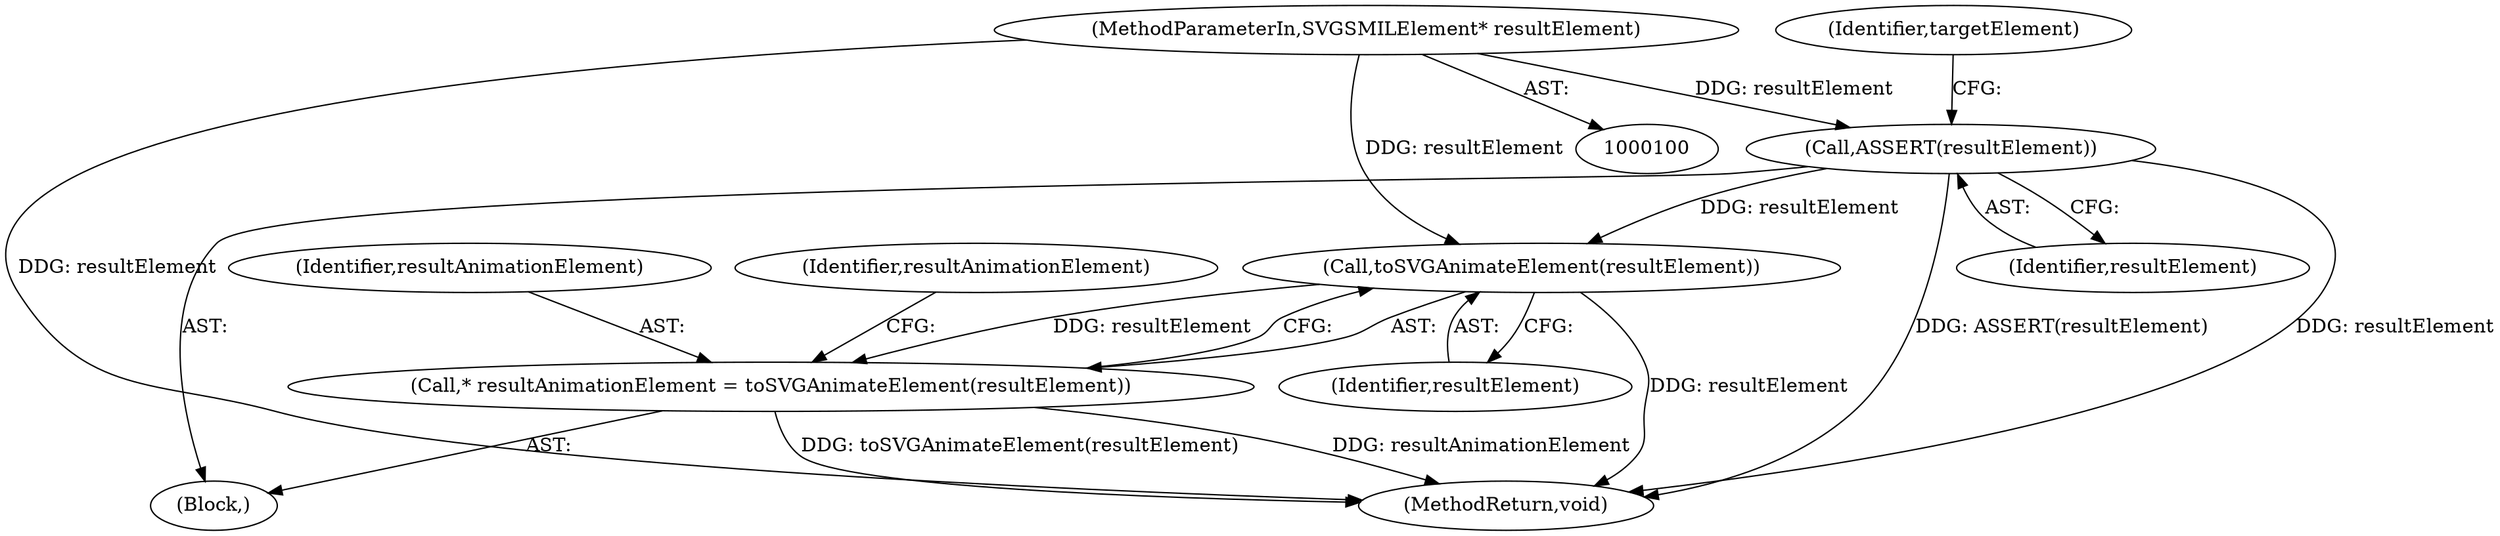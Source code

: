 digraph "0_Chrome_8876cdc1294b2a10be1724a04f864c542e2d9b6f@pointer" {
"1000105" [label="(Call,ASSERT(resultElement))"];
"1000103" [label="(MethodParameterIn,SVGSMILElement* resultElement)"];
"1000156" [label="(Call,toSVGAnimateElement(resultElement))"];
"1000154" [label="(Call,* resultAnimationElement = toSVGAnimateElement(resultElement))"];
"1000157" [label="(Identifier,resultElement)"];
"1000154" [label="(Call,* resultAnimationElement = toSVGAnimateElement(resultElement))"];
"1000104" [label="(Block,)"];
"1000105" [label="(Call,ASSERT(resultElement))"];
"1000155" [label="(Identifier,resultAnimationElement)"];
"1000207" [label="(MethodReturn,void)"];
"1000103" [label="(MethodParameterIn,SVGSMILElement* resultElement)"];
"1000156" [label="(Call,toSVGAnimateElement(resultElement))"];
"1000160" [label="(Identifier,resultAnimationElement)"];
"1000109" [label="(Identifier,targetElement)"];
"1000106" [label="(Identifier,resultElement)"];
"1000105" -> "1000104"  [label="AST: "];
"1000105" -> "1000106"  [label="CFG: "];
"1000106" -> "1000105"  [label="AST: "];
"1000109" -> "1000105"  [label="CFG: "];
"1000105" -> "1000207"  [label="DDG: ASSERT(resultElement)"];
"1000105" -> "1000207"  [label="DDG: resultElement"];
"1000103" -> "1000105"  [label="DDG: resultElement"];
"1000105" -> "1000156"  [label="DDG: resultElement"];
"1000103" -> "1000100"  [label="AST: "];
"1000103" -> "1000207"  [label="DDG: resultElement"];
"1000103" -> "1000156"  [label="DDG: resultElement"];
"1000156" -> "1000154"  [label="AST: "];
"1000156" -> "1000157"  [label="CFG: "];
"1000157" -> "1000156"  [label="AST: "];
"1000154" -> "1000156"  [label="CFG: "];
"1000156" -> "1000207"  [label="DDG: resultElement"];
"1000156" -> "1000154"  [label="DDG: resultElement"];
"1000154" -> "1000104"  [label="AST: "];
"1000155" -> "1000154"  [label="AST: "];
"1000160" -> "1000154"  [label="CFG: "];
"1000154" -> "1000207"  [label="DDG: resultAnimationElement"];
"1000154" -> "1000207"  [label="DDG: toSVGAnimateElement(resultElement)"];
}
